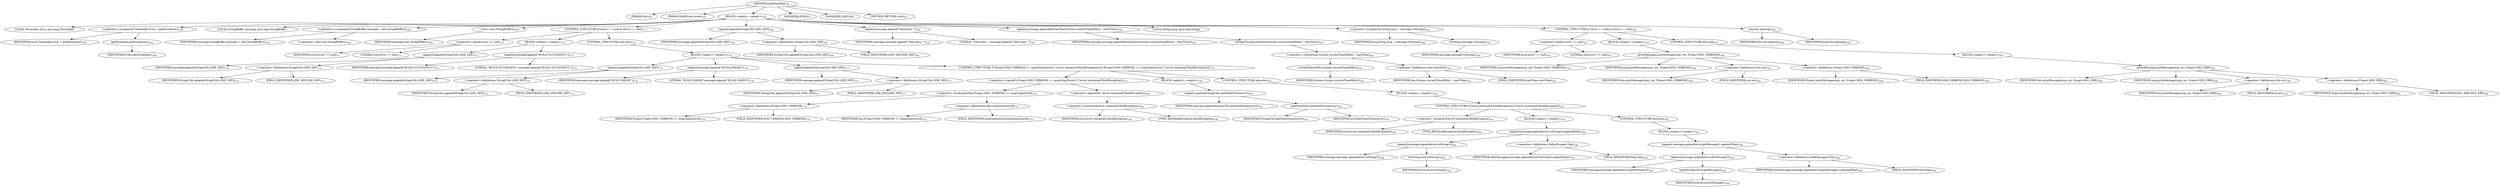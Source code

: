 digraph "buildFinished" {  
"165" [label = <(METHOD,buildFinished)<SUB>167</SUB>> ]
"14" [label = <(PARAM,this)<SUB>167</SUB>> ]
"166" [label = <(PARAM,BuildEvent event)<SUB>167</SUB>> ]
"167" [label = <(BLOCK,&lt;empty&gt;,&lt;empty&gt;)<SUB>167</SUB>> ]
"168" [label = <(LOCAL,Throwable error: java.lang.Throwable)> ]
"169" [label = <(&lt;operator&gt;.assignment,Throwable error = getException())<SUB>168</SUB>> ]
"170" [label = <(IDENTIFIER,error,Throwable error = getException())<SUB>168</SUB>> ]
"171" [label = <(getException,getException())<SUB>168</SUB>> ]
"172" [label = <(IDENTIFIER,event,getException())<SUB>168</SUB>> ]
"12" [label = <(LOCAL,StringBuffer message: java.lang.StringBuffer)> ]
"173" [label = <(&lt;operator&gt;.assignment,StringBuffer message = new StringBuffer())<SUB>169</SUB>> ]
"174" [label = <(IDENTIFIER,message,StringBuffer message = new StringBuffer())<SUB>169</SUB>> ]
"175" [label = <(&lt;operator&gt;.alloc,new StringBuffer())<SUB>169</SUB>> ]
"176" [label = <(&lt;init&gt;,new StringBuffer())<SUB>169</SUB>> ]
"11" [label = <(IDENTIFIER,message,new StringBuffer())<SUB>169</SUB>> ]
"177" [label = <(CONTROL_STRUCTURE,if (error == null),if (error == null))<SUB>171</SUB>> ]
"178" [label = <(&lt;operator&gt;.equals,error == null)<SUB>171</SUB>> ]
"179" [label = <(IDENTIFIER,error,error == null)<SUB>171</SUB>> ]
"180" [label = <(LITERAL,null,error == null)<SUB>171</SUB>> ]
"181" [label = <(BLOCK,&lt;empty&gt;,&lt;empty&gt;)<SUB>171</SUB>> ]
"182" [label = <(append,append(StringUtils.LINE_SEP))<SUB>172</SUB>> ]
"183" [label = <(IDENTIFIER,message,append(StringUtils.LINE_SEP))<SUB>172</SUB>> ]
"184" [label = <(&lt;operator&gt;.fieldAccess,StringUtils.LINE_SEP)<SUB>172</SUB>> ]
"185" [label = <(IDENTIFIER,StringUtils,append(StringUtils.LINE_SEP))<SUB>172</SUB>> ]
"186" [label = <(FIELD_IDENTIFIER,LINE_SEP,LINE_SEP)<SUB>172</SUB>> ]
"187" [label = <(append,message.append(&quot;BUILD SUCCESSFUL&quot;))<SUB>173</SUB>> ]
"188" [label = <(IDENTIFIER,message,message.append(&quot;BUILD SUCCESSFUL&quot;))<SUB>173</SUB>> ]
"189" [label = <(LITERAL,&quot;BUILD SUCCESSFUL&quot;,message.append(&quot;BUILD SUCCESSFUL&quot;))<SUB>173</SUB>> ]
"190" [label = <(CONTROL_STRUCTURE,else,else)<SUB>174</SUB>> ]
"191" [label = <(BLOCK,&lt;empty&gt;,&lt;empty&gt;)<SUB>174</SUB>> ]
"192" [label = <(append,append(StringUtils.LINE_SEP))<SUB>175</SUB>> ]
"193" [label = <(IDENTIFIER,message,append(StringUtils.LINE_SEP))<SUB>175</SUB>> ]
"194" [label = <(&lt;operator&gt;.fieldAccess,StringUtils.LINE_SEP)<SUB>175</SUB>> ]
"195" [label = <(IDENTIFIER,StringUtils,append(StringUtils.LINE_SEP))<SUB>175</SUB>> ]
"196" [label = <(FIELD_IDENTIFIER,LINE_SEP,LINE_SEP)<SUB>175</SUB>> ]
"197" [label = <(append,message.append(&quot;BUILD FAILED&quot;))<SUB>176</SUB>> ]
"198" [label = <(IDENTIFIER,message,message.append(&quot;BUILD FAILED&quot;))<SUB>176</SUB>> ]
"199" [label = <(LITERAL,&quot;BUILD FAILED&quot;,message.append(&quot;BUILD FAILED&quot;))<SUB>176</SUB>> ]
"200" [label = <(append,append(StringUtils.LINE_SEP))<SUB>177</SUB>> ]
"201" [label = <(IDENTIFIER,message,append(StringUtils.LINE_SEP))<SUB>177</SUB>> ]
"202" [label = <(&lt;operator&gt;.fieldAccess,StringUtils.LINE_SEP)<SUB>177</SUB>> ]
"203" [label = <(IDENTIFIER,StringUtils,append(StringUtils.LINE_SEP))<SUB>177</SUB>> ]
"204" [label = <(FIELD_IDENTIFIER,LINE_SEP,LINE_SEP)<SUB>177</SUB>> ]
"205" [label = <(CONTROL_STRUCTURE,if (Project.MSG_VERBOSE &lt;= msgOutputLevel || !(error instanceof BuildException)),if (Project.MSG_VERBOSE &lt;= msgOutputLevel || !(error instanceof BuildException)))<SUB>179</SUB>> ]
"206" [label = <(&lt;operator&gt;.logicalOr,Project.MSG_VERBOSE &lt;= msgOutputLevel || !(error instanceof BuildException))<SUB>179</SUB>> ]
"207" [label = <(&lt;operator&gt;.lessEqualsThan,Project.MSG_VERBOSE &lt;= msgOutputLevel)<SUB>179</SUB>> ]
"208" [label = <(&lt;operator&gt;.fieldAccess,Project.MSG_VERBOSE)<SUB>179</SUB>> ]
"209" [label = <(IDENTIFIER,Project,Project.MSG_VERBOSE &lt;= msgOutputLevel)<SUB>179</SUB>> ]
"210" [label = <(FIELD_IDENTIFIER,MSG_VERBOSE,MSG_VERBOSE)<SUB>179</SUB>> ]
"211" [label = <(&lt;operator&gt;.fieldAccess,this.msgOutputLevel)<SUB>179</SUB>> ]
"212" [label = <(IDENTIFIER,this,Project.MSG_VERBOSE &lt;= msgOutputLevel)<SUB>179</SUB>> ]
"213" [label = <(FIELD_IDENTIFIER,msgOutputLevel,msgOutputLevel)<SUB>179</SUB>> ]
"214" [label = <(&lt;operator&gt;.logicalNot,!(error instanceof BuildException))<SUB>180</SUB>> ]
"215" [label = <(&lt;operator&gt;.instanceOf,error instanceof BuildException)<SUB>180</SUB>> ]
"216" [label = <(IDENTIFIER,error,error instanceof BuildException)<SUB>180</SUB>> ]
"217" [label = <(TYPE_REF,BuildException,BuildException)<SUB>180</SUB>> ]
"218" [label = <(BLOCK,&lt;empty&gt;,&lt;empty&gt;)<SUB>180</SUB>> ]
"219" [label = <(append,append(StringUtils.getStackTrace(error)))<SUB>181</SUB>> ]
"220" [label = <(IDENTIFIER,message,append(StringUtils.getStackTrace(error)))<SUB>181</SUB>> ]
"221" [label = <(getStackTrace,getStackTrace(error))<SUB>181</SUB>> ]
"222" [label = <(IDENTIFIER,StringUtils,getStackTrace(error))<SUB>181</SUB>> ]
"223" [label = <(IDENTIFIER,error,getStackTrace(error))<SUB>181</SUB>> ]
"224" [label = <(CONTROL_STRUCTURE,else,else)<SUB>182</SUB>> ]
"225" [label = <(BLOCK,&lt;empty&gt;,&lt;empty&gt;)<SUB>182</SUB>> ]
"226" [label = <(CONTROL_STRUCTURE,if (error instanceof BuildException),if (error instanceof BuildException))<SUB>183</SUB>> ]
"227" [label = <(&lt;operator&gt;.instanceOf,error instanceof BuildException)<SUB>183</SUB>> ]
"228" [label = <(IDENTIFIER,error,error instanceof BuildException)<SUB>183</SUB>> ]
"229" [label = <(TYPE_REF,BuildException,BuildException)<SUB>183</SUB>> ]
"230" [label = <(BLOCK,&lt;empty&gt;,&lt;empty&gt;)<SUB>183</SUB>> ]
"231" [label = <(append,message.append(error.toString()).append(lSep))<SUB>184</SUB>> ]
"232" [label = <(append,message.append(error.toString()))<SUB>184</SUB>> ]
"233" [label = <(IDENTIFIER,message,message.append(error.toString()))<SUB>184</SUB>> ]
"234" [label = <(toString,error.toString())<SUB>184</SUB>> ]
"235" [label = <(IDENTIFIER,error,error.toString())<SUB>184</SUB>> ]
"236" [label = <(&lt;operator&gt;.fieldAccess,DefaultLogger.lSep)<SUB>184</SUB>> ]
"237" [label = <(IDENTIFIER,DefaultLogger,message.append(error.toString()).append(lSep))<SUB>184</SUB>> ]
"238" [label = <(FIELD_IDENTIFIER,lSep,lSep)<SUB>184</SUB>> ]
"239" [label = <(CONTROL_STRUCTURE,else,else)<SUB>185</SUB>> ]
"240" [label = <(BLOCK,&lt;empty&gt;,&lt;empty&gt;)<SUB>185</SUB>> ]
"241" [label = <(append,message.append(error.getMessage()).append(lSep))<SUB>186</SUB>> ]
"242" [label = <(append,message.append(error.getMessage()))<SUB>186</SUB>> ]
"243" [label = <(IDENTIFIER,message,message.append(error.getMessage()))<SUB>186</SUB>> ]
"244" [label = <(getMessage,error.getMessage())<SUB>186</SUB>> ]
"245" [label = <(IDENTIFIER,error,error.getMessage())<SUB>186</SUB>> ]
"246" [label = <(&lt;operator&gt;.fieldAccess,DefaultLogger.lSep)<SUB>186</SUB>> ]
"247" [label = <(IDENTIFIER,DefaultLogger,message.append(error.getMessage()).append(lSep))<SUB>186</SUB>> ]
"248" [label = <(FIELD_IDENTIFIER,lSep,lSep)<SUB>186</SUB>> ]
"249" [label = <(append,append(StringUtils.LINE_SEP))<SUB>190</SUB>> ]
"250" [label = <(IDENTIFIER,message,append(StringUtils.LINE_SEP))<SUB>190</SUB>> ]
"251" [label = <(&lt;operator&gt;.fieldAccess,StringUtils.LINE_SEP)<SUB>190</SUB>> ]
"252" [label = <(IDENTIFIER,StringUtils,append(StringUtils.LINE_SEP))<SUB>190</SUB>> ]
"253" [label = <(FIELD_IDENTIFIER,LINE_SEP,LINE_SEP)<SUB>190</SUB>> ]
"254" [label = <(append,message.append(&quot;Total time: &quot;))<SUB>191</SUB>> ]
"255" [label = <(IDENTIFIER,message,message.append(&quot;Total time: &quot;))<SUB>191</SUB>> ]
"256" [label = <(LITERAL,&quot;Total time: &quot;,message.append(&quot;Total time: &quot;))<SUB>191</SUB>> ]
"257" [label = <(append,message.append(formatTime(System.currentTimeMillis() - startTime)))<SUB>192</SUB>> ]
"258" [label = <(IDENTIFIER,message,message.append(formatTime(System.currentTimeMillis() - startTime)))<SUB>192</SUB>> ]
"259" [label = <(formatTime,formatTime(System.currentTimeMillis() - startTime))<SUB>192</SUB>> ]
"260" [label = <(&lt;operator&gt;.subtraction,System.currentTimeMillis() - startTime)<SUB>192</SUB>> ]
"261" [label = <(currentTimeMillis,System.currentTimeMillis())<SUB>192</SUB>> ]
"262" [label = <(IDENTIFIER,System,System.currentTimeMillis())<SUB>192</SUB>> ]
"263" [label = <(&lt;operator&gt;.fieldAccess,this.startTime)<SUB>192</SUB>> ]
"264" [label = <(IDENTIFIER,this,System.currentTimeMillis() - startTime)<SUB>192</SUB>> ]
"265" [label = <(FIELD_IDENTIFIER,startTime,startTime)<SUB>192</SUB>> ]
"266" [label = <(LOCAL,String msg: java.lang.String)> ]
"267" [label = <(&lt;operator&gt;.assignment,String msg = message.toString())<SUB>194</SUB>> ]
"268" [label = <(IDENTIFIER,msg,String msg = message.toString())<SUB>194</SUB>> ]
"269" [label = <(toString,message.toString())<SUB>194</SUB>> ]
"270" [label = <(IDENTIFIER,message,message.toString())<SUB>194</SUB>> ]
"271" [label = <(CONTROL_STRUCTURE,if (error == null),if (error == null))<SUB>195</SUB>> ]
"272" [label = <(&lt;operator&gt;.equals,error == null)<SUB>195</SUB>> ]
"273" [label = <(IDENTIFIER,error,error == null)<SUB>195</SUB>> ]
"274" [label = <(LITERAL,null,error == null)<SUB>195</SUB>> ]
"275" [label = <(BLOCK,&lt;empty&gt;,&lt;empty&gt;)<SUB>195</SUB>> ]
"276" [label = <(printMessage,printMessage(msg, out, Project.MSG_VERBOSE))<SUB>196</SUB>> ]
"13" [label = <(IDENTIFIER,this,printMessage(msg, out, Project.MSG_VERBOSE))<SUB>196</SUB>> ]
"277" [label = <(IDENTIFIER,msg,printMessage(msg, out, Project.MSG_VERBOSE))<SUB>196</SUB>> ]
"278" [label = <(&lt;operator&gt;.fieldAccess,this.out)<SUB>196</SUB>> ]
"279" [label = <(IDENTIFIER,this,printMessage(msg, out, Project.MSG_VERBOSE))<SUB>196</SUB>> ]
"280" [label = <(FIELD_IDENTIFIER,out,out)<SUB>196</SUB>> ]
"281" [label = <(&lt;operator&gt;.fieldAccess,Project.MSG_VERBOSE)<SUB>196</SUB>> ]
"282" [label = <(IDENTIFIER,Project,printMessage(msg, out, Project.MSG_VERBOSE))<SUB>196</SUB>> ]
"283" [label = <(FIELD_IDENTIFIER,MSG_VERBOSE,MSG_VERBOSE)<SUB>196</SUB>> ]
"284" [label = <(CONTROL_STRUCTURE,else,else)<SUB>197</SUB>> ]
"285" [label = <(BLOCK,&lt;empty&gt;,&lt;empty&gt;)<SUB>197</SUB>> ]
"286" [label = <(printMessage,printMessage(msg, err, Project.MSG_ERR))<SUB>198</SUB>> ]
"15" [label = <(IDENTIFIER,this,printMessage(msg, err, Project.MSG_ERR))<SUB>198</SUB>> ]
"287" [label = <(IDENTIFIER,msg,printMessage(msg, err, Project.MSG_ERR))<SUB>198</SUB>> ]
"288" [label = <(&lt;operator&gt;.fieldAccess,this.err)<SUB>198</SUB>> ]
"289" [label = <(IDENTIFIER,this,printMessage(msg, err, Project.MSG_ERR))<SUB>198</SUB>> ]
"290" [label = <(FIELD_IDENTIFIER,err,err)<SUB>198</SUB>> ]
"291" [label = <(&lt;operator&gt;.fieldAccess,Project.MSG_ERR)<SUB>198</SUB>> ]
"292" [label = <(IDENTIFIER,Project,printMessage(msg, err, Project.MSG_ERR))<SUB>198</SUB>> ]
"293" [label = <(FIELD_IDENTIFIER,MSG_ERR,MSG_ERR)<SUB>198</SUB>> ]
"294" [label = <(log,this.log(msg))<SUB>200</SUB>> ]
"16" [label = <(IDENTIFIER,this,this.log(msg))<SUB>200</SUB>> ]
"295" [label = <(IDENTIFIER,msg,this.log(msg))<SUB>200</SUB>> ]
"296" [label = <(MODIFIER,PUBLIC)> ]
"297" [label = <(MODIFIER,VIRTUAL)> ]
"298" [label = <(METHOD_RETURN,void)<SUB>167</SUB>> ]
  "165" -> "14" 
  "165" -> "166" 
  "165" -> "167" 
  "165" -> "296" 
  "165" -> "297" 
  "165" -> "298" 
  "167" -> "168" 
  "167" -> "169" 
  "167" -> "12" 
  "167" -> "173" 
  "167" -> "176" 
  "167" -> "177" 
  "167" -> "249" 
  "167" -> "254" 
  "167" -> "257" 
  "167" -> "266" 
  "167" -> "267" 
  "167" -> "271" 
  "167" -> "294" 
  "169" -> "170" 
  "169" -> "171" 
  "171" -> "172" 
  "173" -> "174" 
  "173" -> "175" 
  "176" -> "11" 
  "177" -> "178" 
  "177" -> "181" 
  "177" -> "190" 
  "178" -> "179" 
  "178" -> "180" 
  "181" -> "182" 
  "181" -> "187" 
  "182" -> "183" 
  "182" -> "184" 
  "184" -> "185" 
  "184" -> "186" 
  "187" -> "188" 
  "187" -> "189" 
  "190" -> "191" 
  "191" -> "192" 
  "191" -> "197" 
  "191" -> "200" 
  "191" -> "205" 
  "192" -> "193" 
  "192" -> "194" 
  "194" -> "195" 
  "194" -> "196" 
  "197" -> "198" 
  "197" -> "199" 
  "200" -> "201" 
  "200" -> "202" 
  "202" -> "203" 
  "202" -> "204" 
  "205" -> "206" 
  "205" -> "218" 
  "205" -> "224" 
  "206" -> "207" 
  "206" -> "214" 
  "207" -> "208" 
  "207" -> "211" 
  "208" -> "209" 
  "208" -> "210" 
  "211" -> "212" 
  "211" -> "213" 
  "214" -> "215" 
  "215" -> "216" 
  "215" -> "217" 
  "218" -> "219" 
  "219" -> "220" 
  "219" -> "221" 
  "221" -> "222" 
  "221" -> "223" 
  "224" -> "225" 
  "225" -> "226" 
  "226" -> "227" 
  "226" -> "230" 
  "226" -> "239" 
  "227" -> "228" 
  "227" -> "229" 
  "230" -> "231" 
  "231" -> "232" 
  "231" -> "236" 
  "232" -> "233" 
  "232" -> "234" 
  "234" -> "235" 
  "236" -> "237" 
  "236" -> "238" 
  "239" -> "240" 
  "240" -> "241" 
  "241" -> "242" 
  "241" -> "246" 
  "242" -> "243" 
  "242" -> "244" 
  "244" -> "245" 
  "246" -> "247" 
  "246" -> "248" 
  "249" -> "250" 
  "249" -> "251" 
  "251" -> "252" 
  "251" -> "253" 
  "254" -> "255" 
  "254" -> "256" 
  "257" -> "258" 
  "257" -> "259" 
  "259" -> "260" 
  "260" -> "261" 
  "260" -> "263" 
  "261" -> "262" 
  "263" -> "264" 
  "263" -> "265" 
  "267" -> "268" 
  "267" -> "269" 
  "269" -> "270" 
  "271" -> "272" 
  "271" -> "275" 
  "271" -> "284" 
  "272" -> "273" 
  "272" -> "274" 
  "275" -> "276" 
  "276" -> "13" 
  "276" -> "277" 
  "276" -> "278" 
  "276" -> "281" 
  "278" -> "279" 
  "278" -> "280" 
  "281" -> "282" 
  "281" -> "283" 
  "284" -> "285" 
  "285" -> "286" 
  "286" -> "15" 
  "286" -> "287" 
  "286" -> "288" 
  "286" -> "291" 
  "288" -> "289" 
  "288" -> "290" 
  "291" -> "292" 
  "291" -> "293" 
  "294" -> "16" 
  "294" -> "295" 
}
